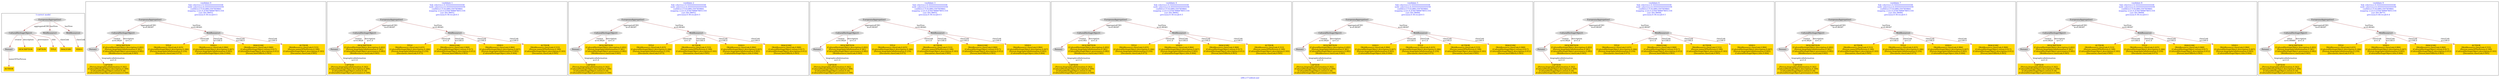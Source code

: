 digraph n0 {
fontcolor="blue"
remincross="true"
label="s08-s-17-edited.xml"
subgraph cluster_0 {
label="1-correct model"
n2[style="filled",color="white",fillcolor="lightgray",label="CulturalHeritageObject1"];
n3[style="filled",color="white",fillcolor="lightgray",label="Person1"];
n4[shape="plaintext",style="filled",fillcolor="gold",label="DESCRIPTION"];
n5[shape="plaintext",style="filled",fillcolor="gold",label="CAPTION"];
n6[shape="plaintext",style="filled",fillcolor="gold",label="TITLE"];
n7[shape="plaintext",style="filled",fillcolor="gold",label="AUTHOR"];
n8[style="filled",color="white",fillcolor="lightgray",label="EuropeanaAggregation1"];
n9[style="filled",color="white",fillcolor="lightgray",label="WebResource1"];
n10[style="filled",color="white",fillcolor="lightgray",label="WebResource2"];
n11[shape="plaintext",style="filled",fillcolor="gold",label="IMAGESRC"];
n12[shape="plaintext",style="filled",fillcolor="gold",label="VIDEO"];
}
subgraph cluster_1 {
label="candidate 0\nlink coherence:0.5555555555555556\nnode coherence:0.5555555555555556\nconfidence:0.6238813507859841\nmapping score:0.47647896878051316\ncost:305.98052\n-precision:0.56-recall:0.5"
n14[style="filled",color="white",fillcolor="lightgray",label="CulturalHeritageObject1"];
n15[style="filled",color="white",fillcolor="lightgray",label="Person1"];
n16[style="filled",color="white",fillcolor="lightgray",label="EuropeanaAggregation1"];
n17[style="filled",color="white",fillcolor="lightgray",label="WebResource1"];
n18[shape="plaintext",style="filled",fillcolor="gold",label="TITLE\n[WebResource,classLink,0.425]\n[CulturalHeritageObject,description,0.286]\n[Person,biographicalInformation,0.216]\n[Document,classLink,0.073]"];
n19[shape="plaintext",style="filled",fillcolor="gold",label="VIDEO\n[WebResource,classLink,0.984]\n[CulturalHeritageObject,description,0.007]\n[Person,biographicalInformation,0.005]\n[CulturalHeritageObject,title,0.004]"];
n20[shape="plaintext",style="filled",fillcolor="gold",label="DESCRIPTION\n[CulturalHeritageObject,description,0.492]\n[Person,biographicalInformation,0.381]\n[CulturalHeritageObject,provenance,0.082]\n[WebResource,classLink,0.045]"];
n21[shape="plaintext",style="filled",fillcolor="gold",label="IMAGESRC\n[WebResource,classLink,0.968]\n[CulturalHeritageObject,extent,0.017]\n[CulturalHeritageObject,description,0.012]\n[Person,dateOfBirth,0.003]"];
n22[shape="plaintext",style="filled",fillcolor="gold",label="CAPTION\n[Person,biographicalInformation,0.342]\n[CulturalHeritageObject,description,0.309]\n[CulturalHeritageObject,extent,0.18]\n[CulturalHeritageObject,provenance,0.169]"];
n23[shape="plaintext",style="filled",fillcolor="gold",label="AUTHOR\n[WebResource,classLink,0.533]\n[Person,nameOfThePerson,0.189]\n[CulturalHeritageObject,description,0.183]\n[Document,classLink,0.095]"];
}
subgraph cluster_2 {
label="candidate 1\nlink coherence:0.5555555555555556\nnode coherence:0.5555555555555556\nconfidence:0.6238813507859841\nmapping score:0.47647896878051316\ncost:305.98052\n-precision:0.56-recall:0.5"
n25[style="filled",color="white",fillcolor="lightgray",label="CulturalHeritageObject1"];
n26[style="filled",color="white",fillcolor="lightgray",label="Person1"];
n27[style="filled",color="white",fillcolor="lightgray",label="EuropeanaAggregation1"];
n28[style="filled",color="white",fillcolor="lightgray",label="WebResource1"];
n29[shape="plaintext",style="filled",fillcolor="gold",label="TITLE\n[WebResource,classLink,0.425]\n[CulturalHeritageObject,description,0.286]\n[Person,biographicalInformation,0.216]\n[Document,classLink,0.073]"];
n30[shape="plaintext",style="filled",fillcolor="gold",label="DESCRIPTION\n[CulturalHeritageObject,description,0.492]\n[Person,biographicalInformation,0.381]\n[CulturalHeritageObject,provenance,0.082]\n[WebResource,classLink,0.045]"];
n31[shape="plaintext",style="filled",fillcolor="gold",label="IMAGESRC\n[WebResource,classLink,0.968]\n[CulturalHeritageObject,extent,0.017]\n[CulturalHeritageObject,description,0.012]\n[Person,dateOfBirth,0.003]"];
n32[shape="plaintext",style="filled",fillcolor="gold",label="VIDEO\n[WebResource,classLink,0.984]\n[CulturalHeritageObject,description,0.007]\n[Person,biographicalInformation,0.005]\n[CulturalHeritageObject,title,0.004]"];
n33[shape="plaintext",style="filled",fillcolor="gold",label="CAPTION\n[Person,biographicalInformation,0.342]\n[CulturalHeritageObject,description,0.309]\n[CulturalHeritageObject,extent,0.18]\n[CulturalHeritageObject,provenance,0.169]"];
n34[shape="plaintext",style="filled",fillcolor="gold",label="AUTHOR\n[WebResource,classLink,0.533]\n[Person,nameOfThePerson,0.189]\n[CulturalHeritageObject,description,0.183]\n[Document,classLink,0.095]"];
}
subgraph cluster_3 {
label="candidate 2\nlink coherence:0.5555555555555556\nnode coherence:0.5555555555555556\nconfidence:0.6238813507859841\nmapping score:0.47647896878051316\ncost:305.98052\n-precision:0.56-recall:0.5"
n36[style="filled",color="white",fillcolor="lightgray",label="CulturalHeritageObject1"];
n37[style="filled",color="white",fillcolor="lightgray",label="Person1"];
n38[style="filled",color="white",fillcolor="lightgray",label="EuropeanaAggregation1"];
n39[style="filled",color="white",fillcolor="lightgray",label="WebResource1"];
n40[shape="plaintext",style="filled",fillcolor="gold",label="TITLE\n[WebResource,classLink,0.425]\n[CulturalHeritageObject,description,0.286]\n[Person,biographicalInformation,0.216]\n[Document,classLink,0.073]"];
n41[shape="plaintext",style="filled",fillcolor="gold",label="AUTHOR\n[WebResource,classLink,0.533]\n[Person,nameOfThePerson,0.189]\n[CulturalHeritageObject,description,0.183]\n[Document,classLink,0.095]"];
n42[shape="plaintext",style="filled",fillcolor="gold",label="DESCRIPTION\n[CulturalHeritageObject,description,0.492]\n[Person,biographicalInformation,0.381]\n[CulturalHeritageObject,provenance,0.082]\n[WebResource,classLink,0.045]"];
n43[shape="plaintext",style="filled",fillcolor="gold",label="VIDEO\n[WebResource,classLink,0.984]\n[CulturalHeritageObject,description,0.007]\n[Person,biographicalInformation,0.005]\n[CulturalHeritageObject,title,0.004]"];
n44[shape="plaintext",style="filled",fillcolor="gold",label="CAPTION\n[Person,biographicalInformation,0.342]\n[CulturalHeritageObject,description,0.309]\n[CulturalHeritageObject,extent,0.18]\n[CulturalHeritageObject,provenance,0.169]"];
n45[shape="plaintext",style="filled",fillcolor="gold",label="IMAGESRC\n[WebResource,classLink,0.968]\n[CulturalHeritageObject,extent,0.017]\n[CulturalHeritageObject,description,0.012]\n[Person,dateOfBirth,0.003]"];
}
subgraph cluster_4 {
label="candidate 3\nlink coherence:0.5555555555555556\nnode coherence:0.5555555555555556\nconfidence:0.6238813507859841\nmapping score:0.47647896878051316\ncost:305.98052\n-precision:0.56-recall:0.5"
n47[style="filled",color="white",fillcolor="lightgray",label="CulturalHeritageObject1"];
n48[style="filled",color="white",fillcolor="lightgray",label="Person1"];
n49[style="filled",color="white",fillcolor="lightgray",label="EuropeanaAggregation1"];
n50[style="filled",color="white",fillcolor="lightgray",label="WebResource1"];
n51[shape="plaintext",style="filled",fillcolor="gold",label="TITLE\n[WebResource,classLink,0.425]\n[CulturalHeritageObject,description,0.286]\n[Person,biographicalInformation,0.216]\n[Document,classLink,0.073]"];
n52[shape="plaintext",style="filled",fillcolor="gold",label="AUTHOR\n[WebResource,classLink,0.533]\n[Person,nameOfThePerson,0.189]\n[CulturalHeritageObject,description,0.183]\n[Document,classLink,0.095]"];
n53[shape="plaintext",style="filled",fillcolor="gold",label="DESCRIPTION\n[CulturalHeritageObject,description,0.492]\n[Person,biographicalInformation,0.381]\n[CulturalHeritageObject,provenance,0.082]\n[WebResource,classLink,0.045]"];
n54[shape="plaintext",style="filled",fillcolor="gold",label="IMAGESRC\n[WebResource,classLink,0.968]\n[CulturalHeritageObject,extent,0.017]\n[CulturalHeritageObject,description,0.012]\n[Person,dateOfBirth,0.003]"];
n55[shape="plaintext",style="filled",fillcolor="gold",label="CAPTION\n[Person,biographicalInformation,0.342]\n[CulturalHeritageObject,description,0.309]\n[CulturalHeritageObject,extent,0.18]\n[CulturalHeritageObject,provenance,0.169]"];
n56[shape="plaintext",style="filled",fillcolor="gold",label="VIDEO\n[WebResource,classLink,0.984]\n[CulturalHeritageObject,description,0.007]\n[Person,biographicalInformation,0.005]\n[CulturalHeritageObject,title,0.004]"];
}
subgraph cluster_5 {
label="candidate 4\nlink coherence:0.5555555555555556\nnode coherence:0.5555555555555556\nconfidence:0.6238813507859841\nmapping score:0.47647896878051316\ncost:305.98062\n-precision:0.56-recall:0.5"
n58[style="filled",color="white",fillcolor="lightgray",label="CulturalHeritageObject1"];
n59[style="filled",color="white",fillcolor="lightgray",label="Person2"];
n60[style="filled",color="white",fillcolor="lightgray",label="EuropeanaAggregation1"];
n61[style="filled",color="white",fillcolor="lightgray",label="WebResource1"];
n62[shape="plaintext",style="filled",fillcolor="gold",label="TITLE\n[WebResource,classLink,0.425]\n[CulturalHeritageObject,description,0.286]\n[Person,biographicalInformation,0.216]\n[Document,classLink,0.073]"];
n63[shape="plaintext",style="filled",fillcolor="gold",label="VIDEO\n[WebResource,classLink,0.984]\n[CulturalHeritageObject,description,0.007]\n[Person,biographicalInformation,0.005]\n[CulturalHeritageObject,title,0.004]"];
n64[shape="plaintext",style="filled",fillcolor="gold",label="DESCRIPTION\n[CulturalHeritageObject,description,0.492]\n[Person,biographicalInformation,0.381]\n[CulturalHeritageObject,provenance,0.082]\n[WebResource,classLink,0.045]"];
n65[shape="plaintext",style="filled",fillcolor="gold",label="IMAGESRC\n[WebResource,classLink,0.968]\n[CulturalHeritageObject,extent,0.017]\n[CulturalHeritageObject,description,0.012]\n[Person,dateOfBirth,0.003]"];
n66[shape="plaintext",style="filled",fillcolor="gold",label="CAPTION\n[Person,biographicalInformation,0.342]\n[CulturalHeritageObject,description,0.309]\n[CulturalHeritageObject,extent,0.18]\n[CulturalHeritageObject,provenance,0.169]"];
n67[shape="plaintext",style="filled",fillcolor="gold",label="AUTHOR\n[WebResource,classLink,0.533]\n[Person,nameOfThePerson,0.189]\n[CulturalHeritageObject,description,0.183]\n[Document,classLink,0.095]"];
}
subgraph cluster_6 {
label="candidate 5\nlink coherence:0.5555555555555556\nnode coherence:0.5555555555555556\nconfidence:0.6238813507859841\nmapping score:0.47647896878051316\ncost:305.98084\n-precision:0.56-recall:0.5"
n69[style="filled",color="white",fillcolor="lightgray",label="CulturalHeritageObject1"];
n70[style="filled",color="white",fillcolor="lightgray",label="Person1"];
n71[style="filled",color="white",fillcolor="lightgray",label="EuropeanaAggregation1"];
n72[style="filled",color="white",fillcolor="lightgray",label="WebResource2"];
n73[shape="plaintext",style="filled",fillcolor="gold",label="DESCRIPTION\n[CulturalHeritageObject,description,0.492]\n[Person,biographicalInformation,0.381]\n[CulturalHeritageObject,provenance,0.082]\n[WebResource,classLink,0.045]"];
n74[shape="plaintext",style="filled",fillcolor="gold",label="VIDEO\n[WebResource,classLink,0.984]\n[CulturalHeritageObject,description,0.007]\n[Person,biographicalInformation,0.005]\n[CulturalHeritageObject,title,0.004]"];
n75[shape="plaintext",style="filled",fillcolor="gold",label="TITLE\n[WebResource,classLink,0.425]\n[CulturalHeritageObject,description,0.286]\n[Person,biographicalInformation,0.216]\n[Document,classLink,0.073]"];
n76[shape="plaintext",style="filled",fillcolor="gold",label="CAPTION\n[Person,biographicalInformation,0.342]\n[CulturalHeritageObject,description,0.309]\n[CulturalHeritageObject,extent,0.18]\n[CulturalHeritageObject,provenance,0.169]"];
n77[shape="plaintext",style="filled",fillcolor="gold",label="AUTHOR\n[WebResource,classLink,0.533]\n[Person,nameOfThePerson,0.189]\n[CulturalHeritageObject,description,0.183]\n[Document,classLink,0.095]"];
n78[shape="plaintext",style="filled",fillcolor="gold",label="IMAGESRC\n[WebResource,classLink,0.968]\n[CulturalHeritageObject,extent,0.017]\n[CulturalHeritageObject,description,0.012]\n[Person,dateOfBirth,0.003]"];
}
subgraph cluster_7 {
label="candidate 6\nlink coherence:0.5555555555555556\nnode coherence:0.5555555555555556\nconfidence:0.6238813507859841\nmapping score:0.47647896878051316\ncost:305.98084\n-precision:0.56-recall:0.5"
n80[style="filled",color="white",fillcolor="lightgray",label="CulturalHeritageObject1"];
n81[style="filled",color="white",fillcolor="lightgray",label="Person1"];
n82[style="filled",color="white",fillcolor="lightgray",label="EuropeanaAggregation1"];
n83[style="filled",color="white",fillcolor="lightgray",label="WebResource2"];
n84[shape="plaintext",style="filled",fillcolor="gold",label="DESCRIPTION\n[CulturalHeritageObject,description,0.492]\n[Person,biographicalInformation,0.381]\n[CulturalHeritageObject,provenance,0.082]\n[WebResource,classLink,0.045]"];
n85[shape="plaintext",style="filled",fillcolor="gold",label="TITLE\n[WebResource,classLink,0.425]\n[CulturalHeritageObject,description,0.286]\n[Person,biographicalInformation,0.216]\n[Document,classLink,0.073]"];
n86[shape="plaintext",style="filled",fillcolor="gold",label="IMAGESRC\n[WebResource,classLink,0.968]\n[CulturalHeritageObject,extent,0.017]\n[CulturalHeritageObject,description,0.012]\n[Person,dateOfBirth,0.003]"];
n87[shape="plaintext",style="filled",fillcolor="gold",label="CAPTION\n[Person,biographicalInformation,0.342]\n[CulturalHeritageObject,description,0.309]\n[CulturalHeritageObject,extent,0.18]\n[CulturalHeritageObject,provenance,0.169]"];
n88[shape="plaintext",style="filled",fillcolor="gold",label="AUTHOR\n[WebResource,classLink,0.533]\n[Person,nameOfThePerson,0.189]\n[CulturalHeritageObject,description,0.183]\n[Document,classLink,0.095]"];
n89[shape="plaintext",style="filled",fillcolor="gold",label="VIDEO\n[WebResource,classLink,0.984]\n[CulturalHeritageObject,description,0.007]\n[Person,biographicalInformation,0.005]\n[CulturalHeritageObject,title,0.004]"];
}
subgraph cluster_8 {
label="candidate 7\nlink coherence:0.5555555555555556\nnode coherence:0.5555555555555556\nconfidence:0.6238813507859841\nmapping score:0.47647896878051316\ncost:305.98084\n-precision:0.56-recall:0.5"
n91[style="filled",color="white",fillcolor="lightgray",label="CulturalHeritageObject1"];
n92[style="filled",color="white",fillcolor="lightgray",label="Person1"];
n93[style="filled",color="white",fillcolor="lightgray",label="EuropeanaAggregation1"];
n94[style="filled",color="white",fillcolor="lightgray",label="WebResource2"];
n95[shape="plaintext",style="filled",fillcolor="gold",label="DESCRIPTION\n[CulturalHeritageObject,description,0.492]\n[Person,biographicalInformation,0.381]\n[CulturalHeritageObject,provenance,0.082]\n[WebResource,classLink,0.045]"];
n96[shape="plaintext",style="filled",fillcolor="gold",label="AUTHOR\n[WebResource,classLink,0.533]\n[Person,nameOfThePerson,0.189]\n[CulturalHeritageObject,description,0.183]\n[Document,classLink,0.095]"];
n97[shape="plaintext",style="filled",fillcolor="gold",label="TITLE\n[WebResource,classLink,0.425]\n[CulturalHeritageObject,description,0.286]\n[Person,biographicalInformation,0.216]\n[Document,classLink,0.073]"];
n98[shape="plaintext",style="filled",fillcolor="gold",label="CAPTION\n[Person,biographicalInformation,0.342]\n[CulturalHeritageObject,description,0.309]\n[CulturalHeritageObject,extent,0.18]\n[CulturalHeritageObject,provenance,0.169]"];
n99[shape="plaintext",style="filled",fillcolor="gold",label="VIDEO\n[WebResource,classLink,0.984]\n[CulturalHeritageObject,description,0.007]\n[Person,biographicalInformation,0.005]\n[CulturalHeritageObject,title,0.004]"];
n100[shape="plaintext",style="filled",fillcolor="gold",label="IMAGESRC\n[WebResource,classLink,0.968]\n[CulturalHeritageObject,extent,0.017]\n[CulturalHeritageObject,description,0.012]\n[Person,dateOfBirth,0.003]"];
}
subgraph cluster_9 {
label="candidate 8\nlink coherence:0.5555555555555556\nnode coherence:0.5555555555555556\nconfidence:0.6238813507859841\nmapping score:0.47647896878051316\ncost:305.98084\n-precision:0.56-recall:0.5"
n102[style="filled",color="white",fillcolor="lightgray",label="CulturalHeritageObject1"];
n103[style="filled",color="white",fillcolor="lightgray",label="Person1"];
n104[style="filled",color="white",fillcolor="lightgray",label="EuropeanaAggregation1"];
n105[style="filled",color="white",fillcolor="lightgray",label="WebResource2"];
n106[shape="plaintext",style="filled",fillcolor="gold",label="DESCRIPTION\n[CulturalHeritageObject,description,0.492]\n[Person,biographicalInformation,0.381]\n[CulturalHeritageObject,provenance,0.082]\n[WebResource,classLink,0.045]"];
n107[shape="plaintext",style="filled",fillcolor="gold",label="AUTHOR\n[WebResource,classLink,0.533]\n[Person,nameOfThePerson,0.189]\n[CulturalHeritageObject,description,0.183]\n[Document,classLink,0.095]"];
n108[shape="plaintext",style="filled",fillcolor="gold",label="TITLE\n[WebResource,classLink,0.425]\n[CulturalHeritageObject,description,0.286]\n[Person,biographicalInformation,0.216]\n[Document,classLink,0.073]"];
n109[shape="plaintext",style="filled",fillcolor="gold",label="CAPTION\n[Person,biographicalInformation,0.342]\n[CulturalHeritageObject,description,0.309]\n[CulturalHeritageObject,extent,0.18]\n[CulturalHeritageObject,provenance,0.169]"];
n110[shape="plaintext",style="filled",fillcolor="gold",label="IMAGESRC\n[WebResource,classLink,0.968]\n[CulturalHeritageObject,extent,0.017]\n[CulturalHeritageObject,description,0.012]\n[Person,dateOfBirth,0.003]"];
n111[shape="plaintext",style="filled",fillcolor="gold",label="VIDEO\n[WebResource,classLink,0.984]\n[CulturalHeritageObject,description,0.007]\n[Person,biographicalInformation,0.005]\n[CulturalHeritageObject,title,0.004]"];
}
subgraph cluster_10 {
label="candidate 9\nlink coherence:0.5555555555555556\nnode coherence:0.5555555555555556\nconfidence:0.6238813507859841\nmapping score:0.47647896878051316\ncost:305.98751\n-precision:0.44-recall:0.4"
n113[style="filled",color="white",fillcolor="lightgray",label="CulturalHeritageObject1"];
n114[style="filled",color="white",fillcolor="lightgray",label="Person1"];
n115[style="filled",color="white",fillcolor="lightgray",label="EuropeanaAggregation1"];
n116[style="filled",color="white",fillcolor="lightgray",label="WebResource1"];
n117[shape="plaintext",style="filled",fillcolor="gold",label="TITLE\n[WebResource,classLink,0.425]\n[CulturalHeritageObject,description,0.286]\n[Person,biographicalInformation,0.216]\n[Document,classLink,0.073]"];
n118[shape="plaintext",style="filled",fillcolor="gold",label="VIDEO\n[WebResource,classLink,0.984]\n[CulturalHeritageObject,description,0.007]\n[Person,biographicalInformation,0.005]\n[CulturalHeritageObject,title,0.004]"];
n119[shape="plaintext",style="filled",fillcolor="gold",label="DESCRIPTION\n[CulturalHeritageObject,description,0.492]\n[Person,biographicalInformation,0.381]\n[CulturalHeritageObject,provenance,0.082]\n[WebResource,classLink,0.045]"];
n120[shape="plaintext",style="filled",fillcolor="gold",label="IMAGESRC\n[WebResource,classLink,0.968]\n[CulturalHeritageObject,extent,0.017]\n[CulturalHeritageObject,description,0.012]\n[Person,dateOfBirth,0.003]"];
n121[shape="plaintext",style="filled",fillcolor="gold",label="CAPTION\n[Person,biographicalInformation,0.342]\n[CulturalHeritageObject,description,0.309]\n[CulturalHeritageObject,extent,0.18]\n[CulturalHeritageObject,provenance,0.169]"];
n122[shape="plaintext",style="filled",fillcolor="gold",label="AUTHOR\n[WebResource,classLink,0.533]\n[Person,nameOfThePerson,0.189]\n[CulturalHeritageObject,description,0.183]\n[Document,classLink,0.095]"];
}
n2 -> n3[color="brown",fontcolor="black",label="creator"]
n2 -> n4[color="brown",fontcolor="black",label="description"]
n2 -> n5[color="brown",fontcolor="black",label="provenance"]
n2 -> n6[color="brown",fontcolor="black",label="title"]
n3 -> n7[color="brown",fontcolor="black",label="nameOfThePerson"]
n8 -> n2[color="brown",fontcolor="black",label="aggregatedCHO"]
n8 -> n9[color="brown",fontcolor="black",label="hasView"]
n8 -> n10[color="brown",fontcolor="black",label="hasView"]
n9 -> n11[color="brown",fontcolor="black",label="classLink"]
n10 -> n12[color="brown",fontcolor="black",label="classLink"]
n14 -> n15[color="brown",fontcolor="black",label="creator\nw=0.9929"]
n16 -> n14[color="brown",fontcolor="black",label="aggregatedCHO\nw=0.99397"]
n16 -> n17[color="brown",fontcolor="black",label="hasView\nw=0.99365"]
n17 -> n18[color="brown",fontcolor="black",label="classLink\nw=1.0"]
n17 -> n19[color="brown",fontcolor="black",label="classLink\nw=100.0"]
n14 -> n20[color="brown",fontcolor="black",label="description\nw=1.0"]
n17 -> n21[color="brown",fontcolor="black",label="classLink\nw=100.0"]
n15 -> n22[color="brown",fontcolor="black",label="biographicalInformation\nw=1.0"]
n17 -> n23[color="brown",fontcolor="black",label="classLink\nw=100.0"]
n25 -> n26[color="brown",fontcolor="black",label="creator\nw=0.9929"]
n27 -> n25[color="brown",fontcolor="black",label="aggregatedCHO\nw=0.99397"]
n27 -> n28[color="brown",fontcolor="black",label="hasView\nw=0.99365"]
n28 -> n29[color="brown",fontcolor="black",label="classLink\nw=1.0"]
n25 -> n30[color="brown",fontcolor="black",label="description\nw=1.0"]
n28 -> n31[color="brown",fontcolor="black",label="classLink\nw=100.0"]
n28 -> n32[color="brown",fontcolor="black",label="classLink\nw=100.0"]
n26 -> n33[color="brown",fontcolor="black",label="biographicalInformation\nw=1.0"]
n28 -> n34[color="brown",fontcolor="black",label="classLink\nw=100.0"]
n36 -> n37[color="brown",fontcolor="black",label="creator\nw=0.9929"]
n38 -> n36[color="brown",fontcolor="black",label="aggregatedCHO\nw=0.99397"]
n38 -> n39[color="brown",fontcolor="black",label="hasView\nw=0.99365"]
n39 -> n40[color="brown",fontcolor="black",label="classLink\nw=1.0"]
n39 -> n41[color="brown",fontcolor="black",label="classLink\nw=100.0"]
n36 -> n42[color="brown",fontcolor="black",label="description\nw=1.0"]
n39 -> n43[color="brown",fontcolor="black",label="classLink\nw=100.0"]
n37 -> n44[color="brown",fontcolor="black",label="biographicalInformation\nw=1.0"]
n39 -> n45[color="brown",fontcolor="black",label="classLink\nw=100.0"]
n47 -> n48[color="brown",fontcolor="black",label="creator\nw=0.9929"]
n49 -> n47[color="brown",fontcolor="black",label="aggregatedCHO\nw=0.99397"]
n49 -> n50[color="brown",fontcolor="black",label="hasView\nw=0.99365"]
n50 -> n51[color="brown",fontcolor="black",label="classLink\nw=1.0"]
n50 -> n52[color="brown",fontcolor="black",label="classLink\nw=100.0"]
n47 -> n53[color="brown",fontcolor="black",label="description\nw=1.0"]
n50 -> n54[color="brown",fontcolor="black",label="classLink\nw=100.0"]
n48 -> n55[color="brown",fontcolor="black",label="biographicalInformation\nw=1.0"]
n50 -> n56[color="brown",fontcolor="black",label="classLink\nw=100.0"]
n58 -> n59[color="brown",fontcolor="black",label="creator\nw=0.993"]
n60 -> n58[color="brown",fontcolor="black",label="aggregatedCHO\nw=0.99397"]
n60 -> n61[color="brown",fontcolor="black",label="hasView\nw=0.99365"]
n61 -> n62[color="brown",fontcolor="black",label="classLink\nw=1.0"]
n61 -> n63[color="brown",fontcolor="black",label="classLink\nw=100.0"]
n58 -> n64[color="brown",fontcolor="black",label="description\nw=1.0"]
n61 -> n65[color="brown",fontcolor="black",label="classLink\nw=100.0"]
n59 -> n66[color="brown",fontcolor="black",label="biographicalInformation\nw=1.0"]
n61 -> n67[color="brown",fontcolor="black",label="classLink\nw=100.0"]
n69 -> n70[color="brown",fontcolor="black",label="creator\nw=0.9929"]
n71 -> n69[color="brown",fontcolor="black",label="aggregatedCHO\nw=0.99397"]
n71 -> n72[color="brown",fontcolor="black",label="hasView\nw=0.99397"]
n69 -> n73[color="brown",fontcolor="black",label="description\nw=1.0"]
n72 -> n74[color="brown",fontcolor="black",label="classLink\nw=100.0"]
n72 -> n75[color="brown",fontcolor="black",label="classLink\nw=1.0"]
n70 -> n76[color="brown",fontcolor="black",label="biographicalInformation\nw=1.0"]
n72 -> n77[color="brown",fontcolor="black",label="classLink\nw=100.0"]
n72 -> n78[color="brown",fontcolor="black",label="classLink\nw=100.0"]
n80 -> n81[color="brown",fontcolor="black",label="creator\nw=0.9929"]
n82 -> n80[color="brown",fontcolor="black",label="aggregatedCHO\nw=0.99397"]
n82 -> n83[color="brown",fontcolor="black",label="hasView\nw=0.99397"]
n80 -> n84[color="brown",fontcolor="black",label="description\nw=1.0"]
n83 -> n85[color="brown",fontcolor="black",label="classLink\nw=1.0"]
n83 -> n86[color="brown",fontcolor="black",label="classLink\nw=100.0"]
n81 -> n87[color="brown",fontcolor="black",label="biographicalInformation\nw=1.0"]
n83 -> n88[color="brown",fontcolor="black",label="classLink\nw=100.0"]
n83 -> n89[color="brown",fontcolor="black",label="classLink\nw=100.0"]
n91 -> n92[color="brown",fontcolor="black",label="creator\nw=0.9929"]
n93 -> n91[color="brown",fontcolor="black",label="aggregatedCHO\nw=0.99397"]
n93 -> n94[color="brown",fontcolor="black",label="hasView\nw=0.99397"]
n91 -> n95[color="brown",fontcolor="black",label="description\nw=1.0"]
n94 -> n96[color="brown",fontcolor="black",label="classLink\nw=100.0"]
n94 -> n97[color="brown",fontcolor="black",label="classLink\nw=1.0"]
n92 -> n98[color="brown",fontcolor="black",label="biographicalInformation\nw=1.0"]
n94 -> n99[color="brown",fontcolor="black",label="classLink\nw=100.0"]
n94 -> n100[color="brown",fontcolor="black",label="classLink\nw=100.0"]
n102 -> n103[color="brown",fontcolor="black",label="creator\nw=0.9929"]
n104 -> n102[color="brown",fontcolor="black",label="aggregatedCHO\nw=0.99397"]
n104 -> n105[color="brown",fontcolor="black",label="hasView\nw=0.99397"]
n102 -> n106[color="brown",fontcolor="black",label="description\nw=1.0"]
n105 -> n107[color="brown",fontcolor="black",label="classLink\nw=100.0"]
n105 -> n108[color="brown",fontcolor="black",label="classLink\nw=1.0"]
n103 -> n109[color="brown",fontcolor="black",label="biographicalInformation\nw=1.0"]
n105 -> n110[color="brown",fontcolor="black",label="classLink\nw=100.0"]
n105 -> n111[color="brown",fontcolor="black",label="classLink\nw=100.0"]
n113 -> n114[color="brown",fontcolor="black",label="sitter\nw=0.99989"]
n115 -> n113[color="brown",fontcolor="black",label="aggregatedCHO\nw=0.99397"]
n115 -> n116[color="brown",fontcolor="black",label="hasView\nw=0.99365"]
n116 -> n117[color="brown",fontcolor="black",label="classLink\nw=1.0"]
n116 -> n118[color="brown",fontcolor="black",label="classLink\nw=100.0"]
n113 -> n119[color="brown",fontcolor="black",label="description\nw=1.0"]
n116 -> n120[color="brown",fontcolor="black",label="classLink\nw=100.0"]
n114 -> n121[color="brown",fontcolor="black",label="biographicalInformation\nw=1.0"]
n116 -> n122[color="brown",fontcolor="black",label="classLink\nw=100.0"]
}
